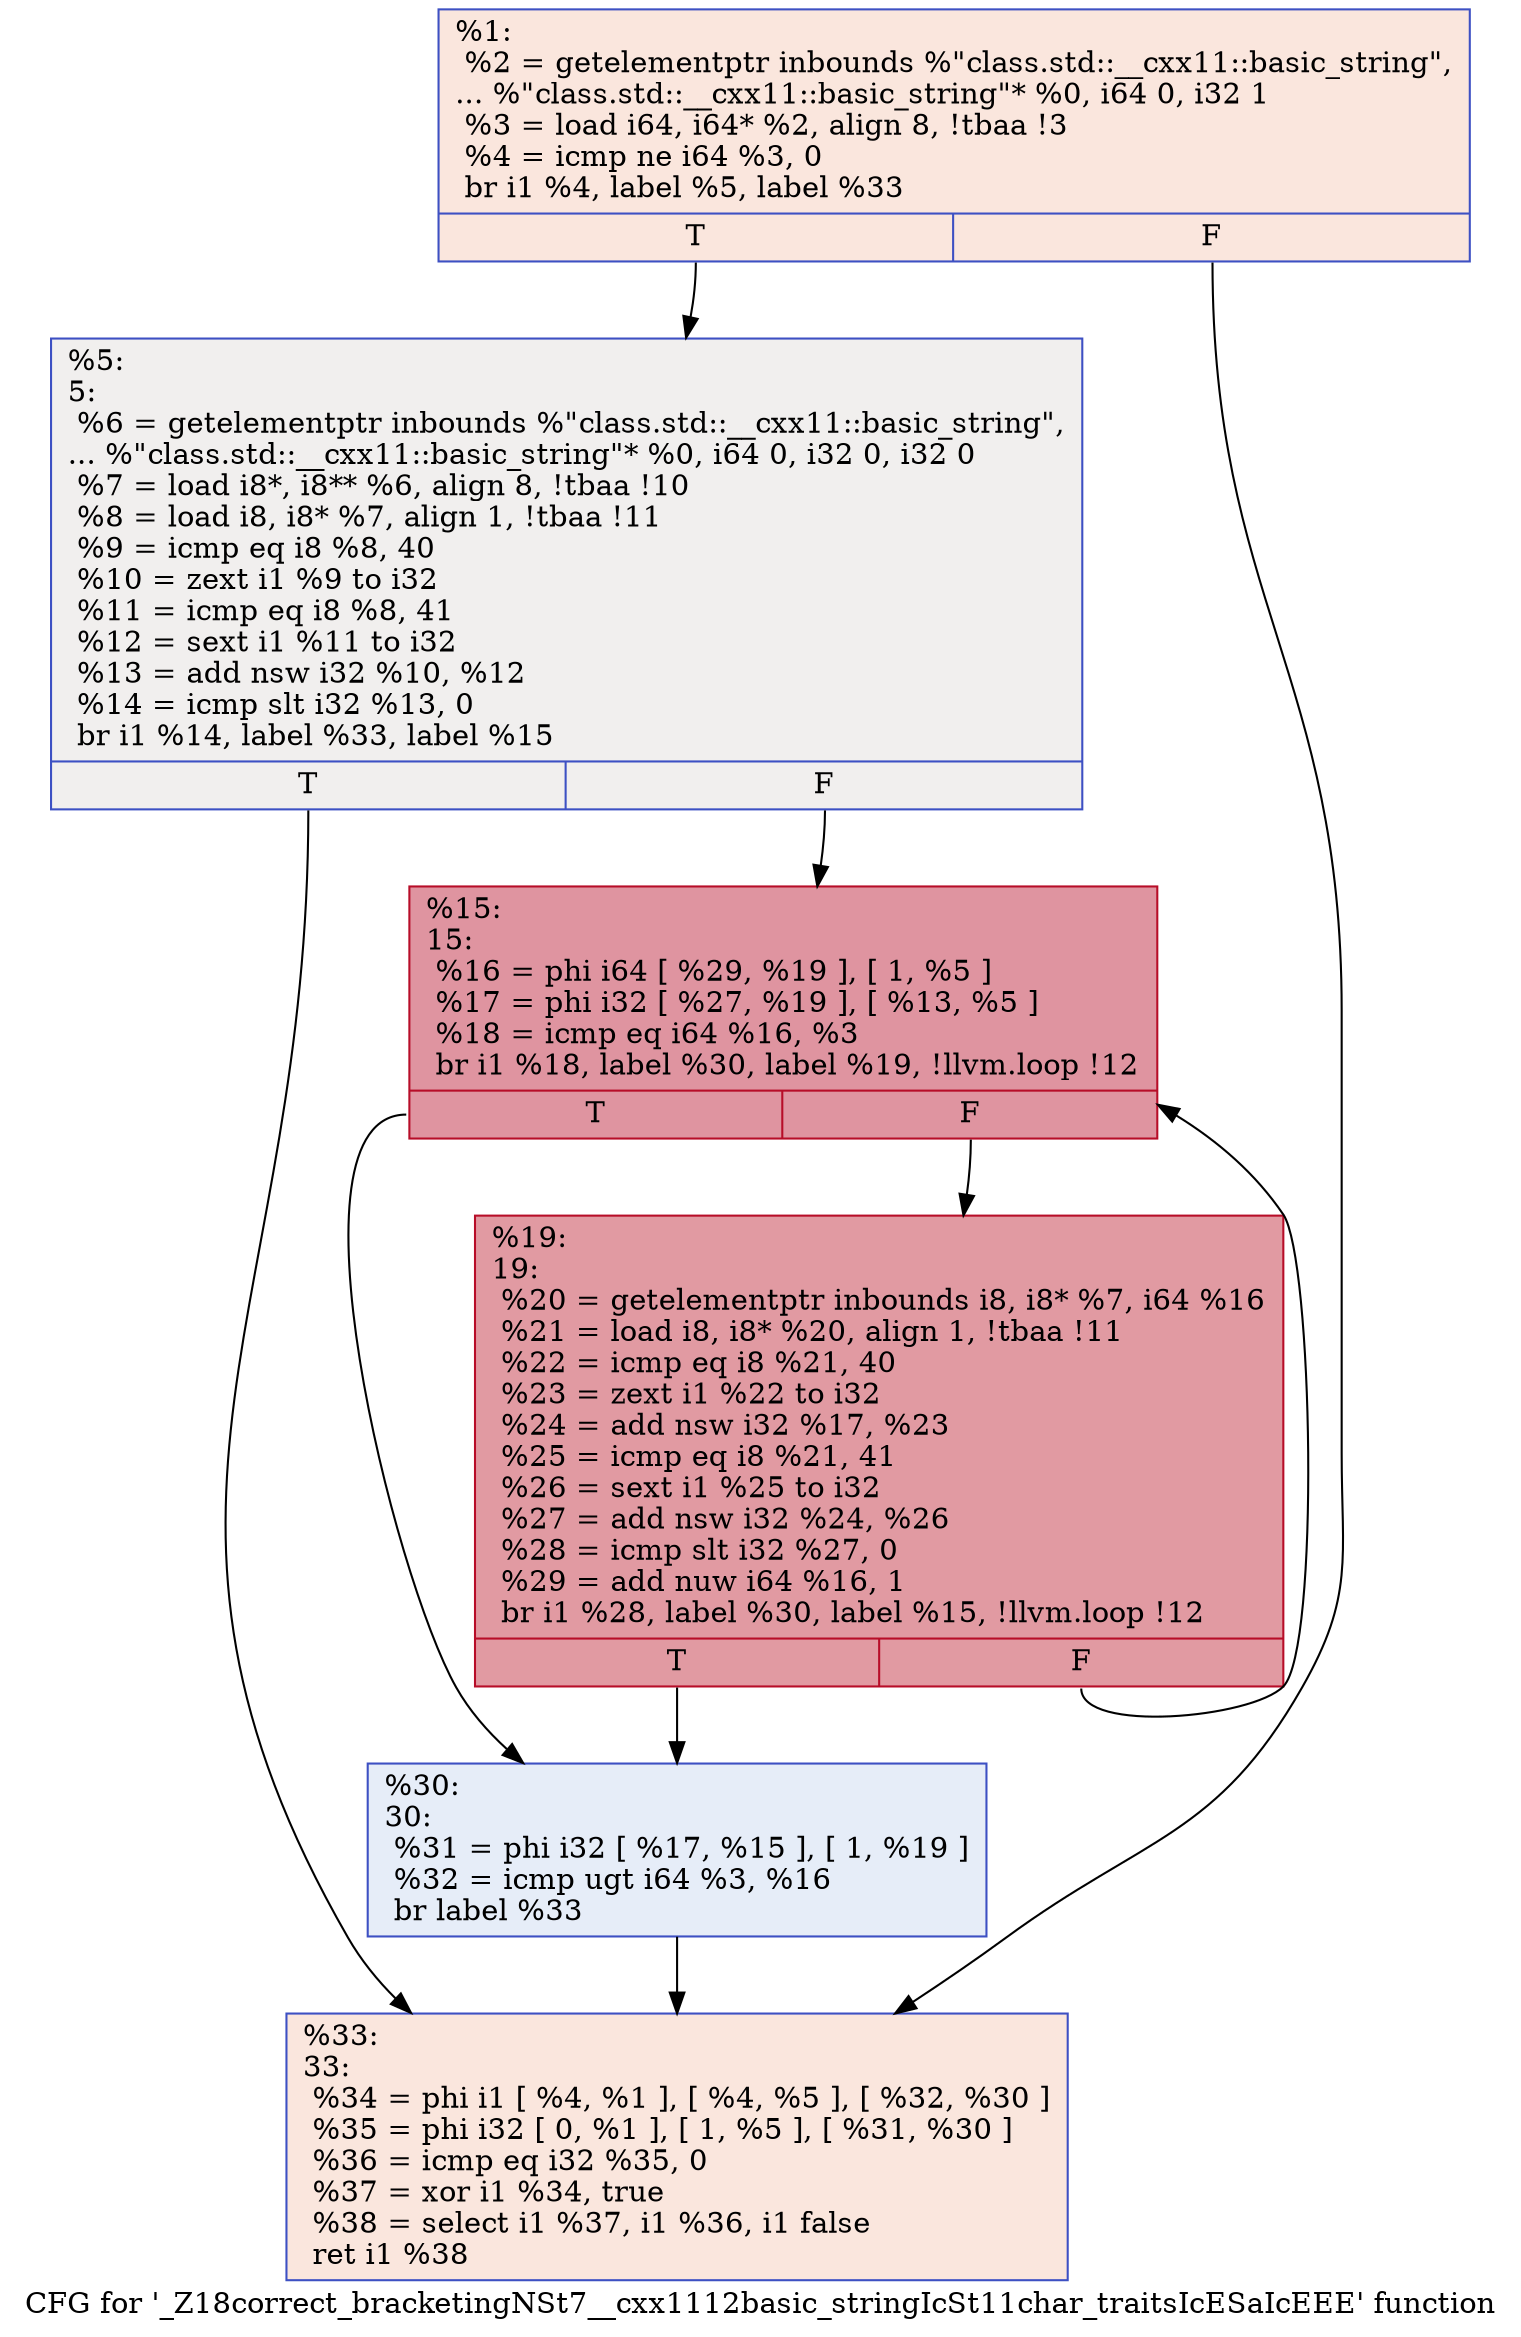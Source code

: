 digraph "CFG for '_Z18correct_bracketingNSt7__cxx1112basic_stringIcSt11char_traitsIcESaIcEEE' function" {
	label="CFG for '_Z18correct_bracketingNSt7__cxx1112basic_stringIcSt11char_traitsIcESaIcEEE' function";

	Node0x5607af875590 [shape=record,color="#3d50c3ff", style=filled, fillcolor="#f3c7b170",label="{%1:\l  %2 = getelementptr inbounds %\"class.std::__cxx11::basic_string\",\l... %\"class.std::__cxx11::basic_string\"* %0, i64 0, i32 1\l  %3 = load i64, i64* %2, align 8, !tbaa !3\l  %4 = icmp ne i64 %3, 0\l  br i1 %4, label %5, label %33\l|{<s0>T|<s1>F}}"];
	Node0x5607af875590:s0 -> Node0x5607af8769a0;
	Node0x5607af875590:s1 -> Node0x5607af876a30;
	Node0x5607af8769a0 [shape=record,color="#3d50c3ff", style=filled, fillcolor="#e0dbd870",label="{%5:\l5:                                                \l  %6 = getelementptr inbounds %\"class.std::__cxx11::basic_string\",\l... %\"class.std::__cxx11::basic_string\"* %0, i64 0, i32 0, i32 0\l  %7 = load i8*, i8** %6, align 8, !tbaa !10\l  %8 = load i8, i8* %7, align 1, !tbaa !11\l  %9 = icmp eq i8 %8, 40\l  %10 = zext i1 %9 to i32\l  %11 = icmp eq i8 %8, 41\l  %12 = sext i1 %11 to i32\l  %13 = add nsw i32 %10, %12\l  %14 = icmp slt i32 %13, 0\l  br i1 %14, label %33, label %15\l|{<s0>T|<s1>F}}"];
	Node0x5607af8769a0:s0 -> Node0x5607af876a30;
	Node0x5607af8769a0:s1 -> Node0x5607af876950;
	Node0x5607af876950 [shape=record,color="#b70d28ff", style=filled, fillcolor="#b70d2870",label="{%15:\l15:                                               \l  %16 = phi i64 [ %29, %19 ], [ 1, %5 ]\l  %17 = phi i32 [ %27, %19 ], [ %13, %5 ]\l  %18 = icmp eq i64 %16, %3\l  br i1 %18, label %30, label %19, !llvm.loop !12\l|{<s0>T|<s1>F}}"];
	Node0x5607af876950:s0 -> Node0x5607af877590;
	Node0x5607af876950:s1 -> Node0x5607af877360;
	Node0x5607af877360 [shape=record,color="#b70d28ff", style=filled, fillcolor="#bb1b2c70",label="{%19:\l19:                                               \l  %20 = getelementptr inbounds i8, i8* %7, i64 %16\l  %21 = load i8, i8* %20, align 1, !tbaa !11\l  %22 = icmp eq i8 %21, 40\l  %23 = zext i1 %22 to i32\l  %24 = add nsw i32 %17, %23\l  %25 = icmp eq i8 %21, 41\l  %26 = sext i1 %25 to i32\l  %27 = add nsw i32 %24, %26\l  %28 = icmp slt i32 %27, 0\l  %29 = add nuw i64 %16, 1\l  br i1 %28, label %30, label %15, !llvm.loop !12\l|{<s0>T|<s1>F}}"];
	Node0x5607af877360:s0 -> Node0x5607af877590;
	Node0x5607af877360:s1 -> Node0x5607af876950;
	Node0x5607af877590 [shape=record,color="#3d50c3ff", style=filled, fillcolor="#c7d7f070",label="{%30:\l30:                                               \l  %31 = phi i32 [ %17, %15 ], [ 1, %19 ]\l  %32 = icmp ugt i64 %3, %16\l  br label %33\l}"];
	Node0x5607af877590 -> Node0x5607af876a30;
	Node0x5607af876a30 [shape=record,color="#3d50c3ff", style=filled, fillcolor="#f3c7b170",label="{%33:\l33:                                               \l  %34 = phi i1 [ %4, %1 ], [ %4, %5 ], [ %32, %30 ]\l  %35 = phi i32 [ 0, %1 ], [ 1, %5 ], [ %31, %30 ]\l  %36 = icmp eq i32 %35, 0\l  %37 = xor i1 %34, true\l  %38 = select i1 %37, i1 %36, i1 false\l  ret i1 %38\l}"];
}
